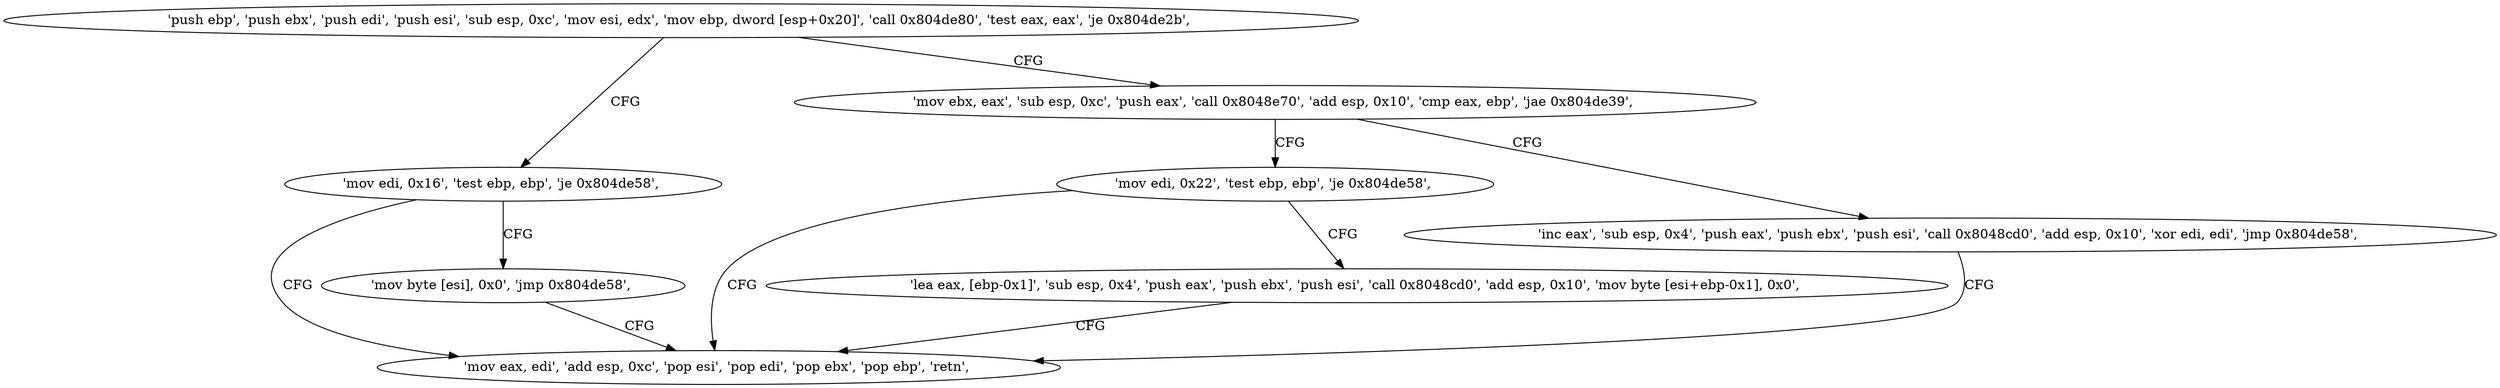 digraph "func" {
"134536688" [label = "'push ebp', 'push ebx', 'push edi', 'push esi', 'sub esp, 0xc', 'mov esi, edx', 'mov ebp, dword [esp+0x20]', 'call 0x804de80', 'test eax, eax', 'je 0x804de2b', " ]
"134536747" [label = "'mov edi, 0x16', 'test ebp, ebp', 'je 0x804de58', " ]
"134536710" [label = "'mov ebx, eax', 'sub esp, 0xc', 'push eax', 'call 0x8048e70', 'add esp, 0x10', 'cmp eax, ebp', 'jae 0x804de39', " ]
"134536792" [label = "'mov eax, edi', 'add esp, 0xc', 'pop esi', 'pop edi', 'pop ebx', 'pop ebp', 'retn', " ]
"134536756" [label = "'mov byte [esi], 0x0', 'jmp 0x804de58', " ]
"134536761" [label = "'mov edi, 0x22', 'test ebp, ebp', 'je 0x804de58', " ]
"134536728" [label = "'inc eax', 'sub esp, 0x4', 'push eax', 'push ebx', 'push esi', 'call 0x8048cd0', 'add esp, 0x10', 'xor edi, edi', 'jmp 0x804de58', " ]
"134536770" [label = "'lea eax, [ebp-0x1]', 'sub esp, 0x4', 'push eax', 'push ebx', 'push esi', 'call 0x8048cd0', 'add esp, 0x10', 'mov byte [esi+ebp-0x1], 0x0', " ]
"134536688" -> "134536747" [ label = "CFG" ]
"134536688" -> "134536710" [ label = "CFG" ]
"134536747" -> "134536792" [ label = "CFG" ]
"134536747" -> "134536756" [ label = "CFG" ]
"134536710" -> "134536761" [ label = "CFG" ]
"134536710" -> "134536728" [ label = "CFG" ]
"134536756" -> "134536792" [ label = "CFG" ]
"134536761" -> "134536792" [ label = "CFG" ]
"134536761" -> "134536770" [ label = "CFG" ]
"134536728" -> "134536792" [ label = "CFG" ]
"134536770" -> "134536792" [ label = "CFG" ]
}
